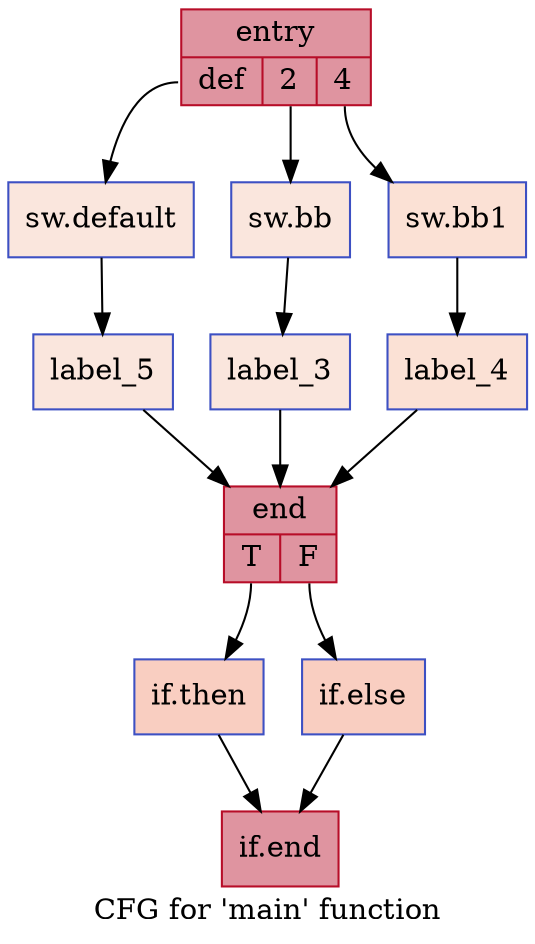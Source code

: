 digraph "CFG for 'main' function" {
	label="CFG for 'main' function";

	Node0x562c58474800 [shape=record,color="#b70d28ff", style=filled, fillcolor="#b70d2870",label="{entry|{<s0>def|<s1>2|<s2>4}}"];
	Node0x562c58474800:s0 -> Node0x562c58474d60;
	Node0x562c58474800:s1 -> Node0x562c58474de0;
	Node0x562c58474800:s2 -> Node0x562c58474e80;
	Node0x562c58474de0 [shape=record,color="#3d50c3ff", style=filled, fillcolor="#f3c7b170",label="{sw.bb}"];
	Node0x562c58474de0 -> Node0x562c58475010;
	Node0x562c58474e80 [shape=record,color="#3d50c3ff", style=filled, fillcolor="#f7bca170",label="{sw.bb1}"];
	Node0x562c58474e80 -> Node0x562c584750f0;
	Node0x562c58474d60 [shape=record,color="#3d50c3ff", style=filled, fillcolor="#f3c7b170",label="{sw.default}"];
	Node0x562c58474d60 -> Node0x562c584751d0;
	Node0x562c58475010 [shape=record,color="#3d50c3ff", style=filled, fillcolor="#f3c7b170",label="{label_3}"];
	Node0x562c58475010 -> Node0x562c584752b0;
	Node0x562c584750f0 [shape=record,color="#3d50c3ff", style=filled, fillcolor="#f7bca170",label="{label_4}"];
	Node0x562c584750f0 -> Node0x562c584752b0;
	Node0x562c584751d0 [shape=record,color="#3d50c3ff", style=filled, fillcolor="#f3c7b170",label="{label_5}"];
	Node0x562c584751d0 -> Node0x562c584752b0;
	Node0x562c584752b0 [shape=record,color="#b70d28ff", style=filled, fillcolor="#b70d2870",label="{end|{<s0>T|<s1>F}}"];
	Node0x562c584752b0:s0 -> Node0x562c58475b60;
	Node0x562c584752b0:s1 -> Node0x562c58475bd0;
	Node0x562c58475b60 [shape=record,color="#3d50c3ff", style=filled, fillcolor="#f2907270",label="{if.then}"];
	Node0x562c58475b60 -> Node0x562c58475dd0;
	Node0x562c58475bd0 [shape=record,color="#3d50c3ff", style=filled, fillcolor="#f2907270",label="{if.else}"];
	Node0x562c58475bd0 -> Node0x562c58475dd0;
	Node0x562c58475dd0 [shape=record,color="#b70d28ff", style=filled, fillcolor="#b70d2870",label="{if.end}"];
}
